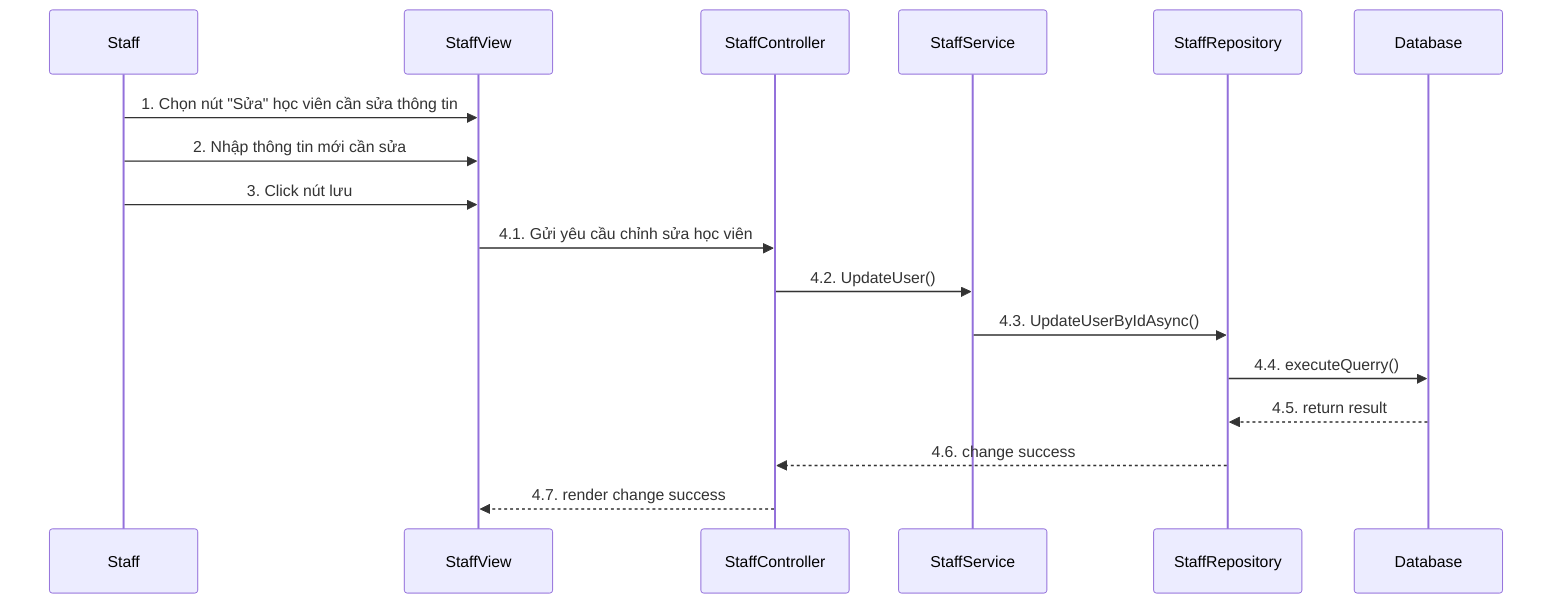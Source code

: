 %%# chỉnh sửa thông tin học viên

sequenceDiagram
    participant Staff
    participant StaffView
    participant StaffController
    participant StaffService
    participant StaffRepository
    participant Database

    Staff->>StaffView: 1. Chọn nút "Sửa" học viên cần sửa thông tin

    Staff->>StaffView: 2. Nhập thông tin mới cần sửa
    Staff->>StaffView: 3. Click nút lưu
    StaffView->>StaffController: 4.1. Gửi yêu cầu chỉnh sửa học viên
    StaffController->>StaffService: 4.2. UpdateUser()
    StaffService->>StaffRepository: 4.3. UpdateUserByIdAsync()
    StaffRepository->>Database: 4.4. executeQuerry()

    
    Database-->>StaffRepository: 4.5. return result
    StaffRepository-->>StaffController: 4.6. change success
    StaffController-->>StaffView: 4.7. render change success
